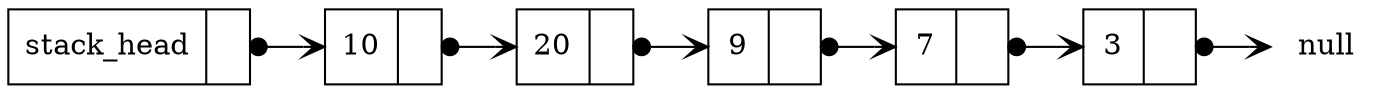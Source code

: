digraph circular_linked_list {
        rankdir=LR;
        node [shape=record];
        head [label="{ stack_head | <next>  }"]
        a [label="{ 3 | <next>  }"]
        b [label="{ 7 | <next>  }"]
        c [label="{ 9 | <next>  }"]
        d [label="{ 20 | <next>  }"]
        e [label="{ 10 | <next>  }"]
        null [shape=none, label="null"];
        head:next -> e [arrowhead=vee, arrowtail=dot, dir=both, tailclip=false];
        a:next -> null   [arrowhead=vee, arrowtail=dot, dir=both, tailclip=false];
        b:next -> a [arrowhead=vee, arrowtail=dot, dir=both, tailclip=false];
        c:next -> b [arrowhead=vee, arrowtail=dot, dir=both, tailclip=false];
        d:next -> c [arrowhead=vee, arrowtail=dot, dir=both, tailclip=false];
        e:next -> d [arrowhead=vee, arrowtail=dot, dir=both, tailclip=false];
}

